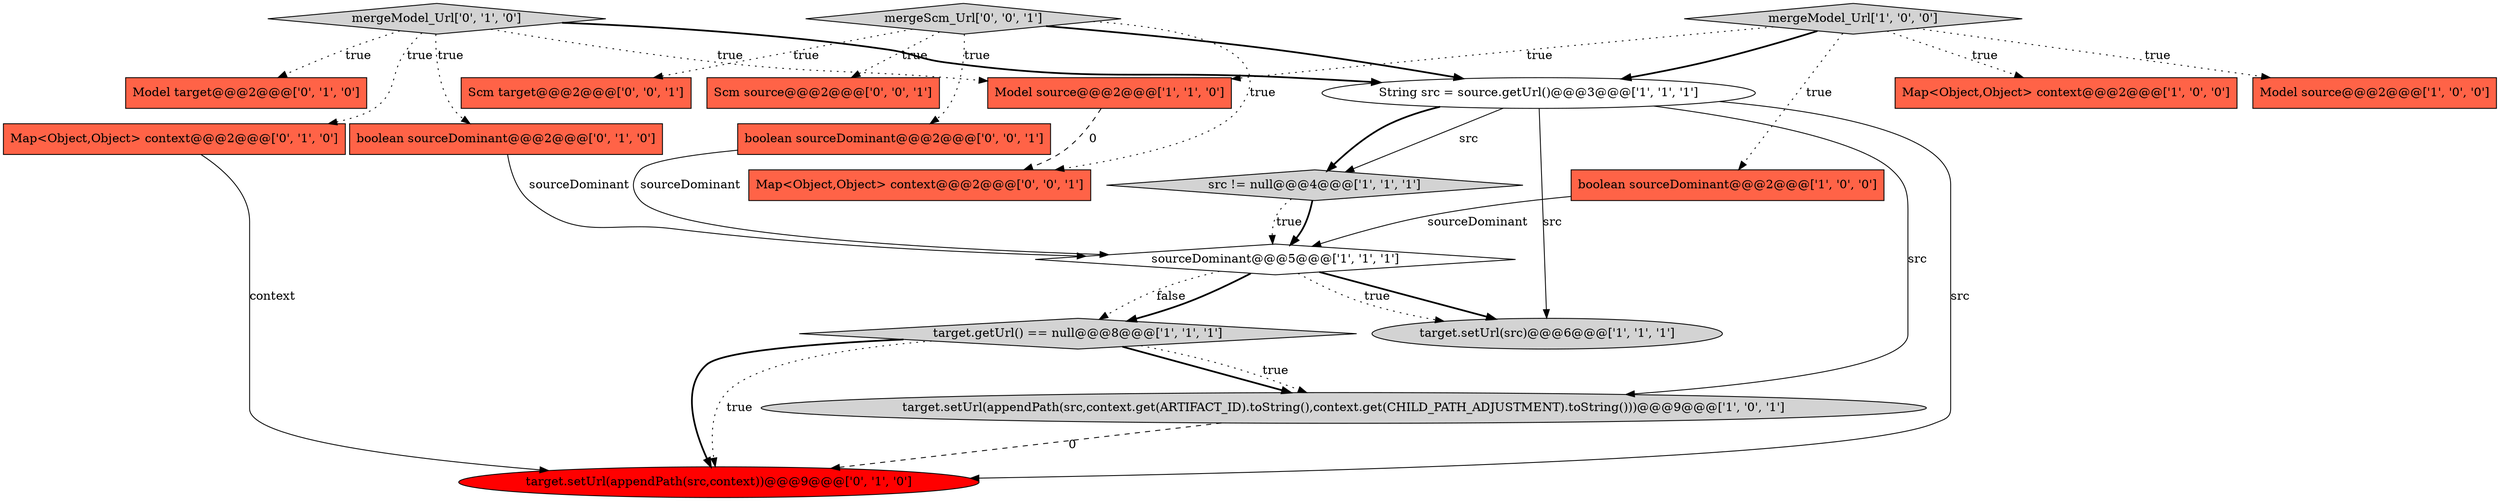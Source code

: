 digraph {
11 [style = filled, label = "target.setUrl(appendPath(src,context))@@@9@@@['0', '1', '0']", fillcolor = red, shape = ellipse image = "AAA1AAABBB2BBB"];
12 [style = filled, label = "Model target@@@2@@@['0', '1', '0']", fillcolor = tomato, shape = box image = "AAA0AAABBB2BBB"];
13 [style = filled, label = "Map<Object,Object> context@@@2@@@['0', '1', '0']", fillcolor = tomato, shape = box image = "AAA0AAABBB2BBB"];
14 [style = filled, label = "mergeModel_Url['0', '1', '0']", fillcolor = lightgray, shape = diamond image = "AAA0AAABBB2BBB"];
15 [style = filled, label = "boolean sourceDominant@@@2@@@['0', '1', '0']", fillcolor = tomato, shape = box image = "AAA0AAABBB2BBB"];
9 [style = filled, label = "Map<Object,Object> context@@@2@@@['1', '0', '0']", fillcolor = tomato, shape = box image = "AAA0AAABBB1BBB"];
4 [style = filled, label = "src != null@@@4@@@['1', '1', '1']", fillcolor = lightgray, shape = diamond image = "AAA0AAABBB1BBB"];
16 [style = filled, label = "Scm target@@@2@@@['0', '0', '1']", fillcolor = tomato, shape = box image = "AAA0AAABBB3BBB"];
7 [style = filled, label = "String src = source.getUrl()@@@3@@@['1', '1', '1']", fillcolor = white, shape = ellipse image = "AAA0AAABBB1BBB"];
20 [style = filled, label = "mergeScm_Url['0', '0', '1']", fillcolor = lightgray, shape = diamond image = "AAA0AAABBB3BBB"];
1 [style = filled, label = "target.setUrl(appendPath(src,context.get(ARTIFACT_ID).toString(),context.get(CHILD_PATH_ADJUSTMENT).toString()))@@@9@@@['1', '0', '1']", fillcolor = lightgray, shape = ellipse image = "AAA0AAABBB1BBB"];
5 [style = filled, label = "sourceDominant@@@5@@@['1', '1', '1']", fillcolor = white, shape = diamond image = "AAA0AAABBB1BBB"];
0 [style = filled, label = "target.getUrl() == null@@@8@@@['1', '1', '1']", fillcolor = lightgray, shape = diamond image = "AAA0AAABBB1BBB"];
6 [style = filled, label = "mergeModel_Url['1', '0', '0']", fillcolor = lightgray, shape = diamond image = "AAA0AAABBB1BBB"];
3 [style = filled, label = "boolean sourceDominant@@@2@@@['1', '0', '0']", fillcolor = tomato, shape = box image = "AAA0AAABBB1BBB"];
2 [style = filled, label = "Model source@@@2@@@['1', '0', '0']", fillcolor = tomato, shape = box image = "AAA0AAABBB1BBB"];
10 [style = filled, label = "Model source@@@2@@@['1', '1', '0']", fillcolor = tomato, shape = box image = "AAA0AAABBB1BBB"];
18 [style = filled, label = "boolean sourceDominant@@@2@@@['0', '0', '1']", fillcolor = tomato, shape = box image = "AAA0AAABBB3BBB"];
19 [style = filled, label = "Map<Object,Object> context@@@2@@@['0', '0', '1']", fillcolor = tomato, shape = box image = "AAA0AAABBB3BBB"];
17 [style = filled, label = "Scm source@@@2@@@['0', '0', '1']", fillcolor = tomato, shape = box image = "AAA0AAABBB3BBB"];
8 [style = filled, label = "target.setUrl(src)@@@6@@@['1', '1', '1']", fillcolor = lightgray, shape = ellipse image = "AAA0AAABBB1BBB"];
4->5 [style = dotted, label="true"];
5->8 [style = bold, label=""];
7->4 [style = solid, label="src"];
14->12 [style = dotted, label="true"];
15->5 [style = solid, label="sourceDominant"];
20->17 [style = dotted, label="true"];
10->19 [style = dashed, label="0"];
7->11 [style = solid, label="src"];
0->11 [style = bold, label=""];
3->5 [style = solid, label="sourceDominant"];
7->4 [style = bold, label=""];
13->11 [style = solid, label="context"];
14->10 [style = dotted, label="true"];
18->5 [style = solid, label="sourceDominant"];
14->13 [style = dotted, label="true"];
7->8 [style = solid, label="src"];
14->7 [style = bold, label=""];
6->10 [style = dotted, label="true"];
5->0 [style = dotted, label="false"];
7->1 [style = solid, label="src"];
14->15 [style = dotted, label="true"];
6->2 [style = dotted, label="true"];
5->0 [style = bold, label=""];
6->9 [style = dotted, label="true"];
1->11 [style = dashed, label="0"];
0->1 [style = bold, label=""];
20->18 [style = dotted, label="true"];
20->19 [style = dotted, label="true"];
20->7 [style = bold, label=""];
6->7 [style = bold, label=""];
5->8 [style = dotted, label="true"];
6->3 [style = dotted, label="true"];
0->11 [style = dotted, label="true"];
4->5 [style = bold, label=""];
20->16 [style = dotted, label="true"];
0->1 [style = dotted, label="true"];
}
